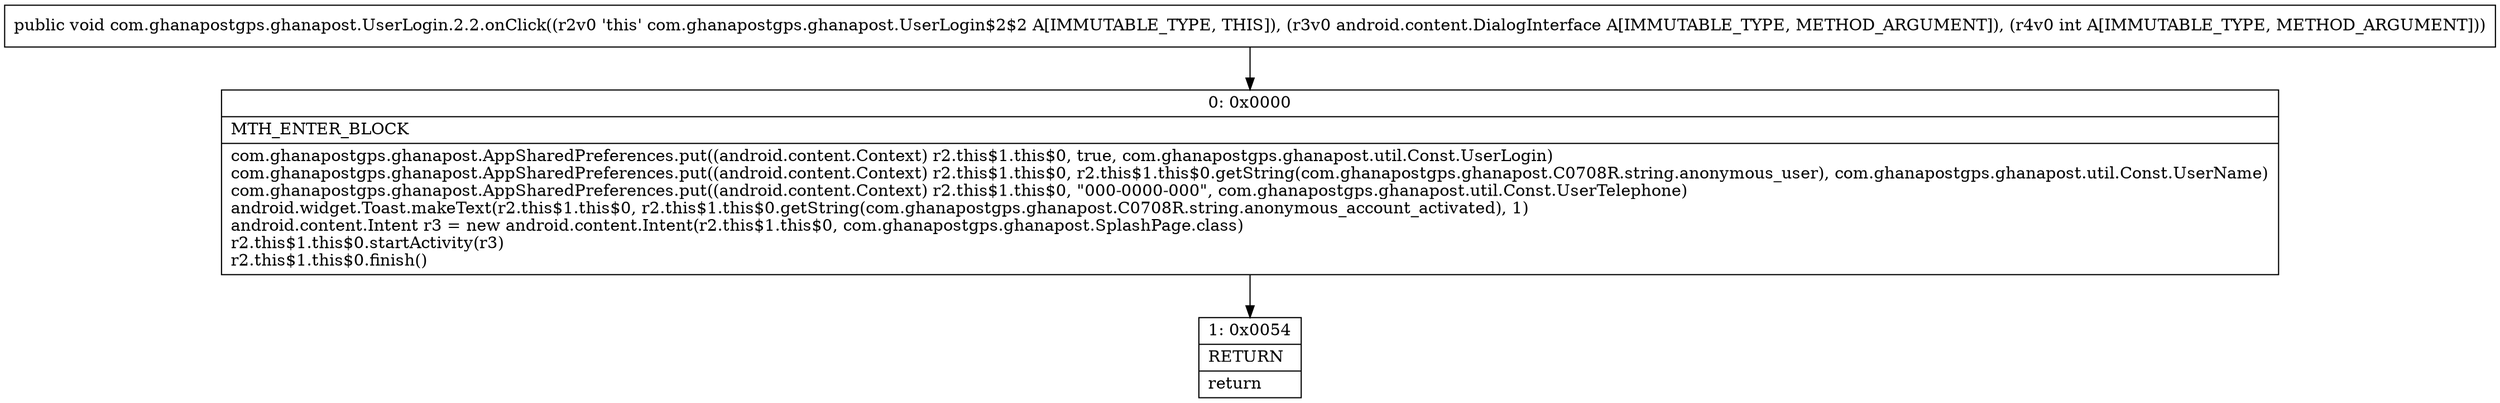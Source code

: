 digraph "CFG forcom.ghanapostgps.ghanapost.UserLogin.2.2.onClick(Landroid\/content\/DialogInterface;I)V" {
Node_0 [shape=record,label="{0\:\ 0x0000|MTH_ENTER_BLOCK\l|com.ghanapostgps.ghanapost.AppSharedPreferences.put((android.content.Context) r2.this$1.this$0, true, com.ghanapostgps.ghanapost.util.Const.UserLogin)\lcom.ghanapostgps.ghanapost.AppSharedPreferences.put((android.content.Context) r2.this$1.this$0, r2.this$1.this$0.getString(com.ghanapostgps.ghanapost.C0708R.string.anonymous_user), com.ghanapostgps.ghanapost.util.Const.UserName)\lcom.ghanapostgps.ghanapost.AppSharedPreferences.put((android.content.Context) r2.this$1.this$0, \"000\-0000\-000\", com.ghanapostgps.ghanapost.util.Const.UserTelephone)\landroid.widget.Toast.makeText(r2.this$1.this$0, r2.this$1.this$0.getString(com.ghanapostgps.ghanapost.C0708R.string.anonymous_account_activated), 1)\landroid.content.Intent r3 = new android.content.Intent(r2.this$1.this$0, com.ghanapostgps.ghanapost.SplashPage.class)\lr2.this$1.this$0.startActivity(r3)\lr2.this$1.this$0.finish()\l}"];
Node_1 [shape=record,label="{1\:\ 0x0054|RETURN\l|return\l}"];
MethodNode[shape=record,label="{public void com.ghanapostgps.ghanapost.UserLogin.2.2.onClick((r2v0 'this' com.ghanapostgps.ghanapost.UserLogin$2$2 A[IMMUTABLE_TYPE, THIS]), (r3v0 android.content.DialogInterface A[IMMUTABLE_TYPE, METHOD_ARGUMENT]), (r4v0 int A[IMMUTABLE_TYPE, METHOD_ARGUMENT])) }"];
MethodNode -> Node_0;
Node_0 -> Node_1;
}

